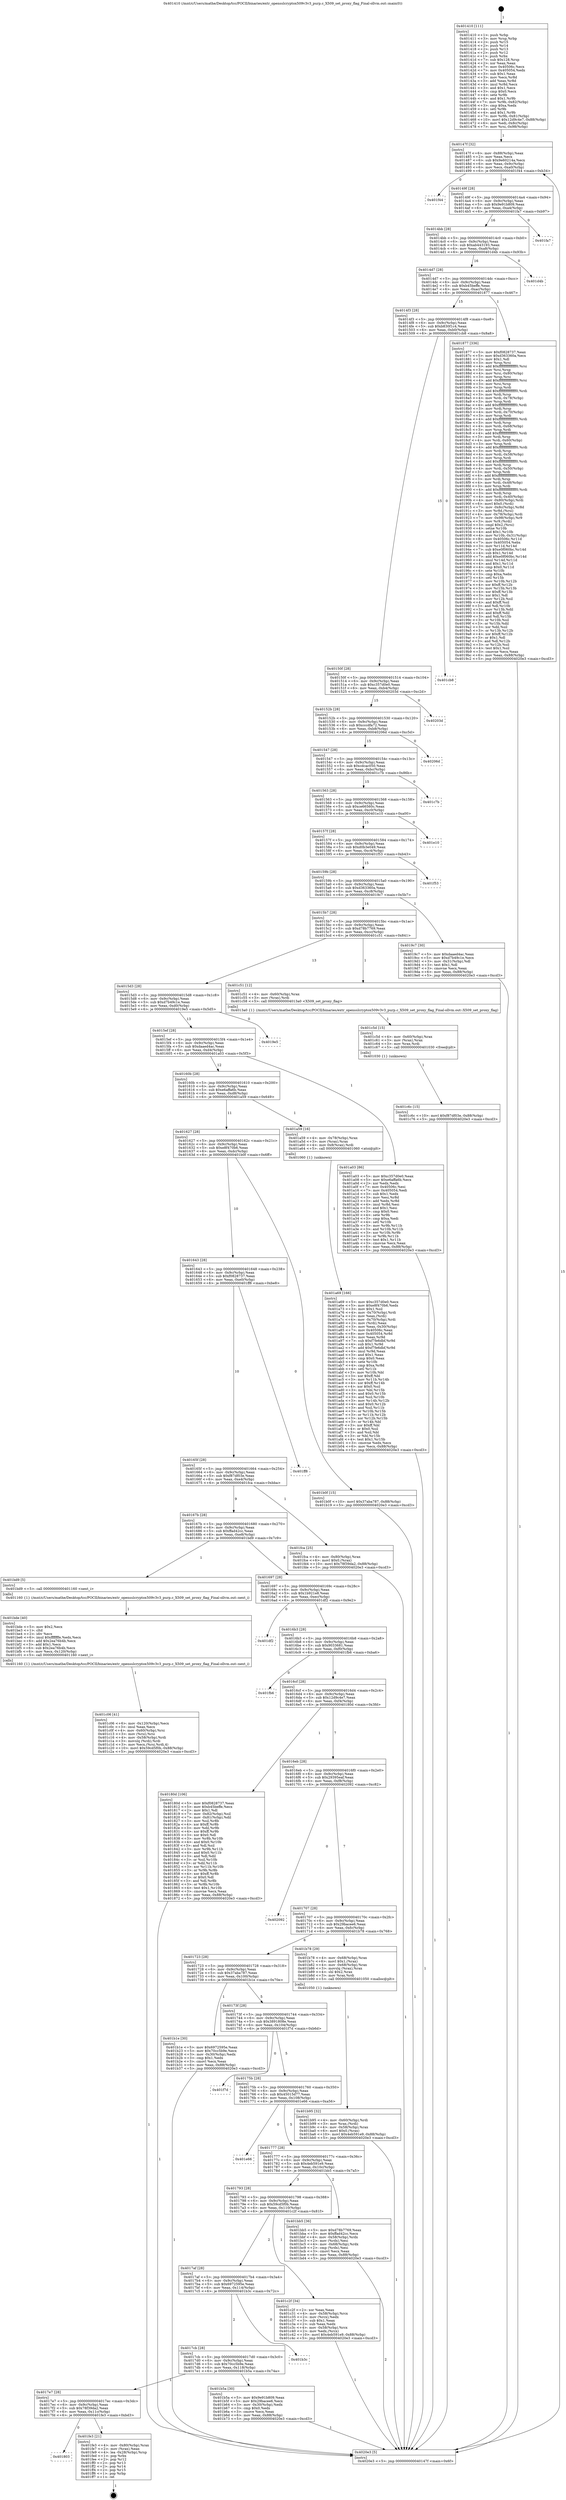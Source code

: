 digraph "0x401410" {
  label = "0x401410 (/mnt/c/Users/mathe/Desktop/tcc/POCII/binaries/extr_opensslcryptox509v3v3_purp.c_X509_set_proxy_flag_Final-ollvm.out::main(0))"
  labelloc = "t"
  node[shape=record]

  Entry [label="",width=0.3,height=0.3,shape=circle,fillcolor=black,style=filled]
  "0x40147f" [label="{
     0x40147f [32]\l
     | [instrs]\l
     &nbsp;&nbsp;0x40147f \<+6\>: mov -0x88(%rbp),%eax\l
     &nbsp;&nbsp;0x401485 \<+2\>: mov %eax,%ecx\l
     &nbsp;&nbsp;0x401487 \<+6\>: sub $0x9e60214a,%ecx\l
     &nbsp;&nbsp;0x40148d \<+6\>: mov %eax,-0x9c(%rbp)\l
     &nbsp;&nbsp;0x401493 \<+6\>: mov %ecx,-0xa0(%rbp)\l
     &nbsp;&nbsp;0x401499 \<+6\>: je 0000000000401f44 \<main+0xb34\>\l
  }"]
  "0x401f44" [label="{
     0x401f44\l
  }", style=dashed]
  "0x40149f" [label="{
     0x40149f [28]\l
     | [instrs]\l
     &nbsp;&nbsp;0x40149f \<+5\>: jmp 00000000004014a4 \<main+0x94\>\l
     &nbsp;&nbsp;0x4014a4 \<+6\>: mov -0x9c(%rbp),%eax\l
     &nbsp;&nbsp;0x4014aa \<+5\>: sub $0x9e91b809,%eax\l
     &nbsp;&nbsp;0x4014af \<+6\>: mov %eax,-0xa4(%rbp)\l
     &nbsp;&nbsp;0x4014b5 \<+6\>: je 0000000000401fa7 \<main+0xb97\>\l
  }"]
  Exit [label="",width=0.3,height=0.3,shape=circle,fillcolor=black,style=filled,peripheries=2]
  "0x401fa7" [label="{
     0x401fa7\l
  }", style=dashed]
  "0x4014bb" [label="{
     0x4014bb [28]\l
     | [instrs]\l
     &nbsp;&nbsp;0x4014bb \<+5\>: jmp 00000000004014c0 \<main+0xb0\>\l
     &nbsp;&nbsp;0x4014c0 \<+6\>: mov -0x9c(%rbp),%eax\l
     &nbsp;&nbsp;0x4014c6 \<+5\>: sub $0xab443193,%eax\l
     &nbsp;&nbsp;0x4014cb \<+6\>: mov %eax,-0xa8(%rbp)\l
     &nbsp;&nbsp;0x4014d1 \<+6\>: je 0000000000401d4b \<main+0x93b\>\l
  }"]
  "0x401803" [label="{
     0x401803\l
  }", style=dashed]
  "0x401d4b" [label="{
     0x401d4b\l
  }", style=dashed]
  "0x4014d7" [label="{
     0x4014d7 [28]\l
     | [instrs]\l
     &nbsp;&nbsp;0x4014d7 \<+5\>: jmp 00000000004014dc \<main+0xcc\>\l
     &nbsp;&nbsp;0x4014dc \<+6\>: mov -0x9c(%rbp),%eax\l
     &nbsp;&nbsp;0x4014e2 \<+5\>: sub $0xb45beffe,%eax\l
     &nbsp;&nbsp;0x4014e7 \<+6\>: mov %eax,-0xac(%rbp)\l
     &nbsp;&nbsp;0x4014ed \<+6\>: je 0000000000401877 \<main+0x467\>\l
  }"]
  "0x401fe3" [label="{
     0x401fe3 [21]\l
     | [instrs]\l
     &nbsp;&nbsp;0x401fe3 \<+4\>: mov -0x80(%rbp),%rax\l
     &nbsp;&nbsp;0x401fe7 \<+2\>: mov (%rax),%eax\l
     &nbsp;&nbsp;0x401fe9 \<+4\>: lea -0x28(%rbp),%rsp\l
     &nbsp;&nbsp;0x401fed \<+1\>: pop %rbx\l
     &nbsp;&nbsp;0x401fee \<+2\>: pop %r12\l
     &nbsp;&nbsp;0x401ff0 \<+2\>: pop %r13\l
     &nbsp;&nbsp;0x401ff2 \<+2\>: pop %r14\l
     &nbsp;&nbsp;0x401ff4 \<+2\>: pop %r15\l
     &nbsp;&nbsp;0x401ff6 \<+1\>: pop %rbp\l
     &nbsp;&nbsp;0x401ff7 \<+1\>: ret\l
  }"]
  "0x401877" [label="{
     0x401877 [336]\l
     | [instrs]\l
     &nbsp;&nbsp;0x401877 \<+5\>: mov $0xf0828737,%eax\l
     &nbsp;&nbsp;0x40187c \<+5\>: mov $0xd363360a,%ecx\l
     &nbsp;&nbsp;0x401881 \<+2\>: mov $0x1,%dl\l
     &nbsp;&nbsp;0x401883 \<+3\>: mov %rsp,%rsi\l
     &nbsp;&nbsp;0x401886 \<+4\>: add $0xfffffffffffffff0,%rsi\l
     &nbsp;&nbsp;0x40188a \<+3\>: mov %rsi,%rsp\l
     &nbsp;&nbsp;0x40188d \<+4\>: mov %rsi,-0x80(%rbp)\l
     &nbsp;&nbsp;0x401891 \<+3\>: mov %rsp,%rsi\l
     &nbsp;&nbsp;0x401894 \<+4\>: add $0xfffffffffffffff0,%rsi\l
     &nbsp;&nbsp;0x401898 \<+3\>: mov %rsi,%rsp\l
     &nbsp;&nbsp;0x40189b \<+3\>: mov %rsp,%rdi\l
     &nbsp;&nbsp;0x40189e \<+4\>: add $0xfffffffffffffff0,%rdi\l
     &nbsp;&nbsp;0x4018a2 \<+3\>: mov %rdi,%rsp\l
     &nbsp;&nbsp;0x4018a5 \<+4\>: mov %rdi,-0x78(%rbp)\l
     &nbsp;&nbsp;0x4018a9 \<+3\>: mov %rsp,%rdi\l
     &nbsp;&nbsp;0x4018ac \<+4\>: add $0xfffffffffffffff0,%rdi\l
     &nbsp;&nbsp;0x4018b0 \<+3\>: mov %rdi,%rsp\l
     &nbsp;&nbsp;0x4018b3 \<+4\>: mov %rdi,-0x70(%rbp)\l
     &nbsp;&nbsp;0x4018b7 \<+3\>: mov %rsp,%rdi\l
     &nbsp;&nbsp;0x4018ba \<+4\>: add $0xfffffffffffffff0,%rdi\l
     &nbsp;&nbsp;0x4018be \<+3\>: mov %rdi,%rsp\l
     &nbsp;&nbsp;0x4018c1 \<+4\>: mov %rdi,-0x68(%rbp)\l
     &nbsp;&nbsp;0x4018c5 \<+3\>: mov %rsp,%rdi\l
     &nbsp;&nbsp;0x4018c8 \<+4\>: add $0xfffffffffffffff0,%rdi\l
     &nbsp;&nbsp;0x4018cc \<+3\>: mov %rdi,%rsp\l
     &nbsp;&nbsp;0x4018cf \<+4\>: mov %rdi,-0x60(%rbp)\l
     &nbsp;&nbsp;0x4018d3 \<+3\>: mov %rsp,%rdi\l
     &nbsp;&nbsp;0x4018d6 \<+4\>: add $0xfffffffffffffff0,%rdi\l
     &nbsp;&nbsp;0x4018da \<+3\>: mov %rdi,%rsp\l
     &nbsp;&nbsp;0x4018dd \<+4\>: mov %rdi,-0x58(%rbp)\l
     &nbsp;&nbsp;0x4018e1 \<+3\>: mov %rsp,%rdi\l
     &nbsp;&nbsp;0x4018e4 \<+4\>: add $0xfffffffffffffff0,%rdi\l
     &nbsp;&nbsp;0x4018e8 \<+3\>: mov %rdi,%rsp\l
     &nbsp;&nbsp;0x4018eb \<+4\>: mov %rdi,-0x50(%rbp)\l
     &nbsp;&nbsp;0x4018ef \<+3\>: mov %rsp,%rdi\l
     &nbsp;&nbsp;0x4018f2 \<+4\>: add $0xfffffffffffffff0,%rdi\l
     &nbsp;&nbsp;0x4018f6 \<+3\>: mov %rdi,%rsp\l
     &nbsp;&nbsp;0x4018f9 \<+4\>: mov %rdi,-0x48(%rbp)\l
     &nbsp;&nbsp;0x4018fd \<+3\>: mov %rsp,%rdi\l
     &nbsp;&nbsp;0x401900 \<+4\>: add $0xfffffffffffffff0,%rdi\l
     &nbsp;&nbsp;0x401904 \<+3\>: mov %rdi,%rsp\l
     &nbsp;&nbsp;0x401907 \<+4\>: mov %rdi,-0x40(%rbp)\l
     &nbsp;&nbsp;0x40190b \<+4\>: mov -0x80(%rbp),%rdi\l
     &nbsp;&nbsp;0x40190f \<+6\>: movl $0x0,(%rdi)\l
     &nbsp;&nbsp;0x401915 \<+7\>: mov -0x8c(%rbp),%r8d\l
     &nbsp;&nbsp;0x40191c \<+3\>: mov %r8d,(%rsi)\l
     &nbsp;&nbsp;0x40191f \<+4\>: mov -0x78(%rbp),%rdi\l
     &nbsp;&nbsp;0x401923 \<+7\>: mov -0x98(%rbp),%r9\l
     &nbsp;&nbsp;0x40192a \<+3\>: mov %r9,(%rdi)\l
     &nbsp;&nbsp;0x40192d \<+3\>: cmpl $0x2,(%rsi)\l
     &nbsp;&nbsp;0x401930 \<+4\>: setne %r10b\l
     &nbsp;&nbsp;0x401934 \<+4\>: and $0x1,%r10b\l
     &nbsp;&nbsp;0x401938 \<+4\>: mov %r10b,-0x31(%rbp)\l
     &nbsp;&nbsp;0x40193c \<+8\>: mov 0x40506c,%r11d\l
     &nbsp;&nbsp;0x401944 \<+7\>: mov 0x405054,%ebx\l
     &nbsp;&nbsp;0x40194b \<+3\>: mov %r11d,%r14d\l
     &nbsp;&nbsp;0x40194e \<+7\>: sub $0xe0f060bc,%r14d\l
     &nbsp;&nbsp;0x401955 \<+4\>: sub $0x1,%r14d\l
     &nbsp;&nbsp;0x401959 \<+7\>: add $0xe0f060bc,%r14d\l
     &nbsp;&nbsp;0x401960 \<+4\>: imul %r14d,%r11d\l
     &nbsp;&nbsp;0x401964 \<+4\>: and $0x1,%r11d\l
     &nbsp;&nbsp;0x401968 \<+4\>: cmp $0x0,%r11d\l
     &nbsp;&nbsp;0x40196c \<+4\>: sete %r10b\l
     &nbsp;&nbsp;0x401970 \<+3\>: cmp $0xa,%ebx\l
     &nbsp;&nbsp;0x401973 \<+4\>: setl %r15b\l
     &nbsp;&nbsp;0x401977 \<+3\>: mov %r10b,%r12b\l
     &nbsp;&nbsp;0x40197a \<+4\>: xor $0xff,%r12b\l
     &nbsp;&nbsp;0x40197e \<+3\>: mov %r15b,%r13b\l
     &nbsp;&nbsp;0x401981 \<+4\>: xor $0xff,%r13b\l
     &nbsp;&nbsp;0x401985 \<+3\>: xor $0x1,%dl\l
     &nbsp;&nbsp;0x401988 \<+3\>: mov %r12b,%sil\l
     &nbsp;&nbsp;0x40198b \<+4\>: and $0xff,%sil\l
     &nbsp;&nbsp;0x40198f \<+3\>: and %dl,%r10b\l
     &nbsp;&nbsp;0x401992 \<+3\>: mov %r13b,%dil\l
     &nbsp;&nbsp;0x401995 \<+4\>: and $0xff,%dil\l
     &nbsp;&nbsp;0x401999 \<+3\>: and %dl,%r15b\l
     &nbsp;&nbsp;0x40199c \<+3\>: or %r10b,%sil\l
     &nbsp;&nbsp;0x40199f \<+3\>: or %r15b,%dil\l
     &nbsp;&nbsp;0x4019a2 \<+3\>: xor %dil,%sil\l
     &nbsp;&nbsp;0x4019a5 \<+3\>: or %r13b,%r12b\l
     &nbsp;&nbsp;0x4019a8 \<+4\>: xor $0xff,%r12b\l
     &nbsp;&nbsp;0x4019ac \<+3\>: or $0x1,%dl\l
     &nbsp;&nbsp;0x4019af \<+3\>: and %dl,%r12b\l
     &nbsp;&nbsp;0x4019b2 \<+3\>: or %r12b,%sil\l
     &nbsp;&nbsp;0x4019b5 \<+4\>: test $0x1,%sil\l
     &nbsp;&nbsp;0x4019b9 \<+3\>: cmovne %ecx,%eax\l
     &nbsp;&nbsp;0x4019bc \<+6\>: mov %eax,-0x88(%rbp)\l
     &nbsp;&nbsp;0x4019c2 \<+5\>: jmp 00000000004020e3 \<main+0xcd3\>\l
  }"]
  "0x4014f3" [label="{
     0x4014f3 [28]\l
     | [instrs]\l
     &nbsp;&nbsp;0x4014f3 \<+5\>: jmp 00000000004014f8 \<main+0xe8\>\l
     &nbsp;&nbsp;0x4014f8 \<+6\>: mov -0x9c(%rbp),%eax\l
     &nbsp;&nbsp;0x4014fe \<+5\>: sub $0xb830f1c4,%eax\l
     &nbsp;&nbsp;0x401503 \<+6\>: mov %eax,-0xb0(%rbp)\l
     &nbsp;&nbsp;0x401509 \<+6\>: je 0000000000401cb8 \<main+0x8a8\>\l
  }"]
  "0x401c6c" [label="{
     0x401c6c [15]\l
     | [instrs]\l
     &nbsp;&nbsp;0x401c6c \<+10\>: movl $0xf87df03e,-0x88(%rbp)\l
     &nbsp;&nbsp;0x401c76 \<+5\>: jmp 00000000004020e3 \<main+0xcd3\>\l
  }"]
  "0x401cb8" [label="{
     0x401cb8\l
  }", style=dashed]
  "0x40150f" [label="{
     0x40150f [28]\l
     | [instrs]\l
     &nbsp;&nbsp;0x40150f \<+5\>: jmp 0000000000401514 \<main+0x104\>\l
     &nbsp;&nbsp;0x401514 \<+6\>: mov -0x9c(%rbp),%eax\l
     &nbsp;&nbsp;0x40151a \<+5\>: sub $0xc357d0e0,%eax\l
     &nbsp;&nbsp;0x40151f \<+6\>: mov %eax,-0xb4(%rbp)\l
     &nbsp;&nbsp;0x401525 \<+6\>: je 000000000040203d \<main+0xc2d\>\l
  }"]
  "0x401c5d" [label="{
     0x401c5d [15]\l
     | [instrs]\l
     &nbsp;&nbsp;0x401c5d \<+4\>: mov -0x60(%rbp),%rax\l
     &nbsp;&nbsp;0x401c61 \<+3\>: mov (%rax),%rax\l
     &nbsp;&nbsp;0x401c64 \<+3\>: mov %rax,%rdi\l
     &nbsp;&nbsp;0x401c67 \<+5\>: call 0000000000401030 \<free@plt\>\l
     | [calls]\l
     &nbsp;&nbsp;0x401030 \{1\} (unknown)\l
  }"]
  "0x40203d" [label="{
     0x40203d\l
  }", style=dashed]
  "0x40152b" [label="{
     0x40152b [28]\l
     | [instrs]\l
     &nbsp;&nbsp;0x40152b \<+5\>: jmp 0000000000401530 \<main+0x120\>\l
     &nbsp;&nbsp;0x401530 \<+6\>: mov -0x9c(%rbp),%eax\l
     &nbsp;&nbsp;0x401536 \<+5\>: sub $0xcccdfa72,%eax\l
     &nbsp;&nbsp;0x40153b \<+6\>: mov %eax,-0xb8(%rbp)\l
     &nbsp;&nbsp;0x401541 \<+6\>: je 000000000040206d \<main+0xc5d\>\l
  }"]
  "0x401c06" [label="{
     0x401c06 [41]\l
     | [instrs]\l
     &nbsp;&nbsp;0x401c06 \<+6\>: mov -0x120(%rbp),%ecx\l
     &nbsp;&nbsp;0x401c0c \<+3\>: imul %eax,%ecx\l
     &nbsp;&nbsp;0x401c0f \<+4\>: mov -0x60(%rbp),%rsi\l
     &nbsp;&nbsp;0x401c13 \<+3\>: mov (%rsi),%rsi\l
     &nbsp;&nbsp;0x401c16 \<+4\>: mov -0x58(%rbp),%rdi\l
     &nbsp;&nbsp;0x401c1a \<+3\>: movslq (%rdi),%rdi\l
     &nbsp;&nbsp;0x401c1d \<+3\>: mov %ecx,(%rsi,%rdi,4)\l
     &nbsp;&nbsp;0x401c20 \<+10\>: movl $0x59cd5f0b,-0x88(%rbp)\l
     &nbsp;&nbsp;0x401c2a \<+5\>: jmp 00000000004020e3 \<main+0xcd3\>\l
  }"]
  "0x40206d" [label="{
     0x40206d\l
  }", style=dashed]
  "0x401547" [label="{
     0x401547 [28]\l
     | [instrs]\l
     &nbsp;&nbsp;0x401547 \<+5\>: jmp 000000000040154c \<main+0x13c\>\l
     &nbsp;&nbsp;0x40154c \<+6\>: mov -0x9c(%rbp),%eax\l
     &nbsp;&nbsp;0x401552 \<+5\>: sub $0xcdcac050,%eax\l
     &nbsp;&nbsp;0x401557 \<+6\>: mov %eax,-0xbc(%rbp)\l
     &nbsp;&nbsp;0x40155d \<+6\>: je 0000000000401c7b \<main+0x86b\>\l
  }"]
  "0x401bde" [label="{
     0x401bde [40]\l
     | [instrs]\l
     &nbsp;&nbsp;0x401bde \<+5\>: mov $0x2,%ecx\l
     &nbsp;&nbsp;0x401be3 \<+1\>: cltd\l
     &nbsp;&nbsp;0x401be4 \<+2\>: idiv %ecx\l
     &nbsp;&nbsp;0x401be6 \<+6\>: imul $0xfffffffe,%edx,%ecx\l
     &nbsp;&nbsp;0x401bec \<+6\>: add $0x2ea76b4b,%ecx\l
     &nbsp;&nbsp;0x401bf2 \<+3\>: add $0x1,%ecx\l
     &nbsp;&nbsp;0x401bf5 \<+6\>: sub $0x2ea76b4b,%ecx\l
     &nbsp;&nbsp;0x401bfb \<+6\>: mov %ecx,-0x120(%rbp)\l
     &nbsp;&nbsp;0x401c01 \<+5\>: call 0000000000401160 \<next_i\>\l
     | [calls]\l
     &nbsp;&nbsp;0x401160 \{1\} (/mnt/c/Users/mathe/Desktop/tcc/POCII/binaries/extr_opensslcryptox509v3v3_purp.c_X509_set_proxy_flag_Final-ollvm.out::next_i)\l
  }"]
  "0x401c7b" [label="{
     0x401c7b\l
  }", style=dashed]
  "0x401563" [label="{
     0x401563 [28]\l
     | [instrs]\l
     &nbsp;&nbsp;0x401563 \<+5\>: jmp 0000000000401568 \<main+0x158\>\l
     &nbsp;&nbsp;0x401568 \<+6\>: mov -0x9c(%rbp),%eax\l
     &nbsp;&nbsp;0x40156e \<+5\>: sub $0xce66560c,%eax\l
     &nbsp;&nbsp;0x401573 \<+6\>: mov %eax,-0xc0(%rbp)\l
     &nbsp;&nbsp;0x401579 \<+6\>: je 0000000000401e10 \<main+0xa00\>\l
  }"]
  "0x401b95" [label="{
     0x401b95 [32]\l
     | [instrs]\l
     &nbsp;&nbsp;0x401b95 \<+4\>: mov -0x60(%rbp),%rdi\l
     &nbsp;&nbsp;0x401b99 \<+3\>: mov %rax,(%rdi)\l
     &nbsp;&nbsp;0x401b9c \<+4\>: mov -0x58(%rbp),%rax\l
     &nbsp;&nbsp;0x401ba0 \<+6\>: movl $0x0,(%rax)\l
     &nbsp;&nbsp;0x401ba6 \<+10\>: movl $0x4eb591e9,-0x88(%rbp)\l
     &nbsp;&nbsp;0x401bb0 \<+5\>: jmp 00000000004020e3 \<main+0xcd3\>\l
  }"]
  "0x401e10" [label="{
     0x401e10\l
  }", style=dashed]
  "0x40157f" [label="{
     0x40157f [28]\l
     | [instrs]\l
     &nbsp;&nbsp;0x40157f \<+5\>: jmp 0000000000401584 \<main+0x174\>\l
     &nbsp;&nbsp;0x401584 \<+6\>: mov -0x9c(%rbp),%eax\l
     &nbsp;&nbsp;0x40158a \<+5\>: sub $0xd0b3e049,%eax\l
     &nbsp;&nbsp;0x40158f \<+6\>: mov %eax,-0xc4(%rbp)\l
     &nbsp;&nbsp;0x401595 \<+6\>: je 0000000000401f53 \<main+0xb43\>\l
  }"]
  "0x4017e7" [label="{
     0x4017e7 [28]\l
     | [instrs]\l
     &nbsp;&nbsp;0x4017e7 \<+5\>: jmp 00000000004017ec \<main+0x3dc\>\l
     &nbsp;&nbsp;0x4017ec \<+6\>: mov -0x9c(%rbp),%eax\l
     &nbsp;&nbsp;0x4017f2 \<+5\>: sub $0x78f39da2,%eax\l
     &nbsp;&nbsp;0x4017f7 \<+6\>: mov %eax,-0x11c(%rbp)\l
     &nbsp;&nbsp;0x4017fd \<+6\>: je 0000000000401fe3 \<main+0xbd3\>\l
  }"]
  "0x401f53" [label="{
     0x401f53\l
  }", style=dashed]
  "0x40159b" [label="{
     0x40159b [28]\l
     | [instrs]\l
     &nbsp;&nbsp;0x40159b \<+5\>: jmp 00000000004015a0 \<main+0x190\>\l
     &nbsp;&nbsp;0x4015a0 \<+6\>: mov -0x9c(%rbp),%eax\l
     &nbsp;&nbsp;0x4015a6 \<+5\>: sub $0xd363360a,%eax\l
     &nbsp;&nbsp;0x4015ab \<+6\>: mov %eax,-0xc8(%rbp)\l
     &nbsp;&nbsp;0x4015b1 \<+6\>: je 00000000004019c7 \<main+0x5b7\>\l
  }"]
  "0x401b5a" [label="{
     0x401b5a [30]\l
     | [instrs]\l
     &nbsp;&nbsp;0x401b5a \<+5\>: mov $0x9e91b809,%eax\l
     &nbsp;&nbsp;0x401b5f \<+5\>: mov $0x29bacee6,%ecx\l
     &nbsp;&nbsp;0x401b64 \<+3\>: mov -0x30(%rbp),%edx\l
     &nbsp;&nbsp;0x401b67 \<+3\>: cmp $0x0,%edx\l
     &nbsp;&nbsp;0x401b6a \<+3\>: cmove %ecx,%eax\l
     &nbsp;&nbsp;0x401b6d \<+6\>: mov %eax,-0x88(%rbp)\l
     &nbsp;&nbsp;0x401b73 \<+5\>: jmp 00000000004020e3 \<main+0xcd3\>\l
  }"]
  "0x4019c7" [label="{
     0x4019c7 [30]\l
     | [instrs]\l
     &nbsp;&nbsp;0x4019c7 \<+5\>: mov $0xdaaed4ac,%eax\l
     &nbsp;&nbsp;0x4019cc \<+5\>: mov $0xd7b49c1e,%ecx\l
     &nbsp;&nbsp;0x4019d1 \<+3\>: mov -0x31(%rbp),%dl\l
     &nbsp;&nbsp;0x4019d4 \<+3\>: test $0x1,%dl\l
     &nbsp;&nbsp;0x4019d7 \<+3\>: cmovne %ecx,%eax\l
     &nbsp;&nbsp;0x4019da \<+6\>: mov %eax,-0x88(%rbp)\l
     &nbsp;&nbsp;0x4019e0 \<+5\>: jmp 00000000004020e3 \<main+0xcd3\>\l
  }"]
  "0x4015b7" [label="{
     0x4015b7 [28]\l
     | [instrs]\l
     &nbsp;&nbsp;0x4015b7 \<+5\>: jmp 00000000004015bc \<main+0x1ac\>\l
     &nbsp;&nbsp;0x4015bc \<+6\>: mov -0x9c(%rbp),%eax\l
     &nbsp;&nbsp;0x4015c2 \<+5\>: sub $0xd78b7769,%eax\l
     &nbsp;&nbsp;0x4015c7 \<+6\>: mov %eax,-0xcc(%rbp)\l
     &nbsp;&nbsp;0x4015cd \<+6\>: je 0000000000401c51 \<main+0x841\>\l
  }"]
  "0x4017cb" [label="{
     0x4017cb [28]\l
     | [instrs]\l
     &nbsp;&nbsp;0x4017cb \<+5\>: jmp 00000000004017d0 \<main+0x3c0\>\l
     &nbsp;&nbsp;0x4017d0 \<+6\>: mov -0x9c(%rbp),%eax\l
     &nbsp;&nbsp;0x4017d6 \<+5\>: sub $0x70cc5b9e,%eax\l
     &nbsp;&nbsp;0x4017db \<+6\>: mov %eax,-0x118(%rbp)\l
     &nbsp;&nbsp;0x4017e1 \<+6\>: je 0000000000401b5a \<main+0x74a\>\l
  }"]
  "0x401c51" [label="{
     0x401c51 [12]\l
     | [instrs]\l
     &nbsp;&nbsp;0x401c51 \<+4\>: mov -0x60(%rbp),%rax\l
     &nbsp;&nbsp;0x401c55 \<+3\>: mov (%rax),%rdi\l
     &nbsp;&nbsp;0x401c58 \<+5\>: call 00000000004013a0 \<X509_set_proxy_flag\>\l
     | [calls]\l
     &nbsp;&nbsp;0x4013a0 \{1\} (/mnt/c/Users/mathe/Desktop/tcc/POCII/binaries/extr_opensslcryptox509v3v3_purp.c_X509_set_proxy_flag_Final-ollvm.out::X509_set_proxy_flag)\l
  }"]
  "0x4015d3" [label="{
     0x4015d3 [28]\l
     | [instrs]\l
     &nbsp;&nbsp;0x4015d3 \<+5\>: jmp 00000000004015d8 \<main+0x1c8\>\l
     &nbsp;&nbsp;0x4015d8 \<+6\>: mov -0x9c(%rbp),%eax\l
     &nbsp;&nbsp;0x4015de \<+5\>: sub $0xd7b49c1e,%eax\l
     &nbsp;&nbsp;0x4015e3 \<+6\>: mov %eax,-0xd0(%rbp)\l
     &nbsp;&nbsp;0x4015e9 \<+6\>: je 00000000004019e5 \<main+0x5d5\>\l
  }"]
  "0x401b3c" [label="{
     0x401b3c\l
  }", style=dashed]
  "0x4019e5" [label="{
     0x4019e5\l
  }", style=dashed]
  "0x4015ef" [label="{
     0x4015ef [28]\l
     | [instrs]\l
     &nbsp;&nbsp;0x4015ef \<+5\>: jmp 00000000004015f4 \<main+0x1e4\>\l
     &nbsp;&nbsp;0x4015f4 \<+6\>: mov -0x9c(%rbp),%eax\l
     &nbsp;&nbsp;0x4015fa \<+5\>: sub $0xdaaed4ac,%eax\l
     &nbsp;&nbsp;0x4015ff \<+6\>: mov %eax,-0xd4(%rbp)\l
     &nbsp;&nbsp;0x401605 \<+6\>: je 0000000000401a03 \<main+0x5f3\>\l
  }"]
  "0x4017af" [label="{
     0x4017af [28]\l
     | [instrs]\l
     &nbsp;&nbsp;0x4017af \<+5\>: jmp 00000000004017b4 \<main+0x3a4\>\l
     &nbsp;&nbsp;0x4017b4 \<+6\>: mov -0x9c(%rbp),%eax\l
     &nbsp;&nbsp;0x4017ba \<+5\>: sub $0x6972595e,%eax\l
     &nbsp;&nbsp;0x4017bf \<+6\>: mov %eax,-0x114(%rbp)\l
     &nbsp;&nbsp;0x4017c5 \<+6\>: je 0000000000401b3c \<main+0x72c\>\l
  }"]
  "0x401a03" [label="{
     0x401a03 [86]\l
     | [instrs]\l
     &nbsp;&nbsp;0x401a03 \<+5\>: mov $0xc357d0e0,%eax\l
     &nbsp;&nbsp;0x401a08 \<+5\>: mov $0xe6affa6b,%ecx\l
     &nbsp;&nbsp;0x401a0d \<+2\>: xor %edx,%edx\l
     &nbsp;&nbsp;0x401a0f \<+7\>: mov 0x40506c,%esi\l
     &nbsp;&nbsp;0x401a16 \<+7\>: mov 0x405054,%edi\l
     &nbsp;&nbsp;0x401a1d \<+3\>: sub $0x1,%edx\l
     &nbsp;&nbsp;0x401a20 \<+3\>: mov %esi,%r8d\l
     &nbsp;&nbsp;0x401a23 \<+3\>: add %edx,%r8d\l
     &nbsp;&nbsp;0x401a26 \<+4\>: imul %r8d,%esi\l
     &nbsp;&nbsp;0x401a2a \<+3\>: and $0x1,%esi\l
     &nbsp;&nbsp;0x401a2d \<+3\>: cmp $0x0,%esi\l
     &nbsp;&nbsp;0x401a30 \<+4\>: sete %r9b\l
     &nbsp;&nbsp;0x401a34 \<+3\>: cmp $0xa,%edi\l
     &nbsp;&nbsp;0x401a37 \<+4\>: setl %r10b\l
     &nbsp;&nbsp;0x401a3b \<+3\>: mov %r9b,%r11b\l
     &nbsp;&nbsp;0x401a3e \<+3\>: and %r10b,%r11b\l
     &nbsp;&nbsp;0x401a41 \<+3\>: xor %r10b,%r9b\l
     &nbsp;&nbsp;0x401a44 \<+3\>: or %r9b,%r11b\l
     &nbsp;&nbsp;0x401a47 \<+4\>: test $0x1,%r11b\l
     &nbsp;&nbsp;0x401a4b \<+3\>: cmovne %ecx,%eax\l
     &nbsp;&nbsp;0x401a4e \<+6\>: mov %eax,-0x88(%rbp)\l
     &nbsp;&nbsp;0x401a54 \<+5\>: jmp 00000000004020e3 \<main+0xcd3\>\l
  }"]
  "0x40160b" [label="{
     0x40160b [28]\l
     | [instrs]\l
     &nbsp;&nbsp;0x40160b \<+5\>: jmp 0000000000401610 \<main+0x200\>\l
     &nbsp;&nbsp;0x401610 \<+6\>: mov -0x9c(%rbp),%eax\l
     &nbsp;&nbsp;0x401616 \<+5\>: sub $0xe6affa6b,%eax\l
     &nbsp;&nbsp;0x40161b \<+6\>: mov %eax,-0xd8(%rbp)\l
     &nbsp;&nbsp;0x401621 \<+6\>: je 0000000000401a59 \<main+0x649\>\l
  }"]
  "0x401c2f" [label="{
     0x401c2f [34]\l
     | [instrs]\l
     &nbsp;&nbsp;0x401c2f \<+2\>: xor %eax,%eax\l
     &nbsp;&nbsp;0x401c31 \<+4\>: mov -0x58(%rbp),%rcx\l
     &nbsp;&nbsp;0x401c35 \<+2\>: mov (%rcx),%edx\l
     &nbsp;&nbsp;0x401c37 \<+3\>: sub $0x1,%eax\l
     &nbsp;&nbsp;0x401c3a \<+2\>: sub %eax,%edx\l
     &nbsp;&nbsp;0x401c3c \<+4\>: mov -0x58(%rbp),%rcx\l
     &nbsp;&nbsp;0x401c40 \<+2\>: mov %edx,(%rcx)\l
     &nbsp;&nbsp;0x401c42 \<+10\>: movl $0x4eb591e9,-0x88(%rbp)\l
     &nbsp;&nbsp;0x401c4c \<+5\>: jmp 00000000004020e3 \<main+0xcd3\>\l
  }"]
  "0x401a59" [label="{
     0x401a59 [16]\l
     | [instrs]\l
     &nbsp;&nbsp;0x401a59 \<+4\>: mov -0x78(%rbp),%rax\l
     &nbsp;&nbsp;0x401a5d \<+3\>: mov (%rax),%rax\l
     &nbsp;&nbsp;0x401a60 \<+4\>: mov 0x8(%rax),%rdi\l
     &nbsp;&nbsp;0x401a64 \<+5\>: call 0000000000401060 \<atoi@plt\>\l
     | [calls]\l
     &nbsp;&nbsp;0x401060 \{1\} (unknown)\l
  }"]
  "0x401627" [label="{
     0x401627 [28]\l
     | [instrs]\l
     &nbsp;&nbsp;0x401627 \<+5\>: jmp 000000000040162c \<main+0x21c\>\l
     &nbsp;&nbsp;0x40162c \<+6\>: mov -0x9c(%rbp),%eax\l
     &nbsp;&nbsp;0x401632 \<+5\>: sub $0xe8f470b6,%eax\l
     &nbsp;&nbsp;0x401637 \<+6\>: mov %eax,-0xdc(%rbp)\l
     &nbsp;&nbsp;0x40163d \<+6\>: je 0000000000401b0f \<main+0x6ff\>\l
  }"]
  "0x401793" [label="{
     0x401793 [28]\l
     | [instrs]\l
     &nbsp;&nbsp;0x401793 \<+5\>: jmp 0000000000401798 \<main+0x388\>\l
     &nbsp;&nbsp;0x401798 \<+6\>: mov -0x9c(%rbp),%eax\l
     &nbsp;&nbsp;0x40179e \<+5\>: sub $0x59cd5f0b,%eax\l
     &nbsp;&nbsp;0x4017a3 \<+6\>: mov %eax,-0x110(%rbp)\l
     &nbsp;&nbsp;0x4017a9 \<+6\>: je 0000000000401c2f \<main+0x81f\>\l
  }"]
  "0x401b0f" [label="{
     0x401b0f [15]\l
     | [instrs]\l
     &nbsp;&nbsp;0x401b0f \<+10\>: movl $0x37aba787,-0x88(%rbp)\l
     &nbsp;&nbsp;0x401b19 \<+5\>: jmp 00000000004020e3 \<main+0xcd3\>\l
  }"]
  "0x401643" [label="{
     0x401643 [28]\l
     | [instrs]\l
     &nbsp;&nbsp;0x401643 \<+5\>: jmp 0000000000401648 \<main+0x238\>\l
     &nbsp;&nbsp;0x401648 \<+6\>: mov -0x9c(%rbp),%eax\l
     &nbsp;&nbsp;0x40164e \<+5\>: sub $0xf0828737,%eax\l
     &nbsp;&nbsp;0x401653 \<+6\>: mov %eax,-0xe0(%rbp)\l
     &nbsp;&nbsp;0x401659 \<+6\>: je 0000000000401ff8 \<main+0xbe8\>\l
  }"]
  "0x401bb5" [label="{
     0x401bb5 [36]\l
     | [instrs]\l
     &nbsp;&nbsp;0x401bb5 \<+5\>: mov $0xd78b7769,%eax\l
     &nbsp;&nbsp;0x401bba \<+5\>: mov $0xffad42cc,%ecx\l
     &nbsp;&nbsp;0x401bbf \<+4\>: mov -0x58(%rbp),%rdx\l
     &nbsp;&nbsp;0x401bc3 \<+2\>: mov (%rdx),%esi\l
     &nbsp;&nbsp;0x401bc5 \<+4\>: mov -0x68(%rbp),%rdx\l
     &nbsp;&nbsp;0x401bc9 \<+2\>: cmp (%rdx),%esi\l
     &nbsp;&nbsp;0x401bcb \<+3\>: cmovl %ecx,%eax\l
     &nbsp;&nbsp;0x401bce \<+6\>: mov %eax,-0x88(%rbp)\l
     &nbsp;&nbsp;0x401bd4 \<+5\>: jmp 00000000004020e3 \<main+0xcd3\>\l
  }"]
  "0x401ff8" [label="{
     0x401ff8\l
  }", style=dashed]
  "0x40165f" [label="{
     0x40165f [28]\l
     | [instrs]\l
     &nbsp;&nbsp;0x40165f \<+5\>: jmp 0000000000401664 \<main+0x254\>\l
     &nbsp;&nbsp;0x401664 \<+6\>: mov -0x9c(%rbp),%eax\l
     &nbsp;&nbsp;0x40166a \<+5\>: sub $0xf87df03e,%eax\l
     &nbsp;&nbsp;0x40166f \<+6\>: mov %eax,-0xe4(%rbp)\l
     &nbsp;&nbsp;0x401675 \<+6\>: je 0000000000401fca \<main+0xbba\>\l
  }"]
  "0x401777" [label="{
     0x401777 [28]\l
     | [instrs]\l
     &nbsp;&nbsp;0x401777 \<+5\>: jmp 000000000040177c \<main+0x36c\>\l
     &nbsp;&nbsp;0x40177c \<+6\>: mov -0x9c(%rbp),%eax\l
     &nbsp;&nbsp;0x401782 \<+5\>: sub $0x4eb591e9,%eax\l
     &nbsp;&nbsp;0x401787 \<+6\>: mov %eax,-0x10c(%rbp)\l
     &nbsp;&nbsp;0x40178d \<+6\>: je 0000000000401bb5 \<main+0x7a5\>\l
  }"]
  "0x401fca" [label="{
     0x401fca [25]\l
     | [instrs]\l
     &nbsp;&nbsp;0x401fca \<+4\>: mov -0x80(%rbp),%rax\l
     &nbsp;&nbsp;0x401fce \<+6\>: movl $0x0,(%rax)\l
     &nbsp;&nbsp;0x401fd4 \<+10\>: movl $0x78f39da2,-0x88(%rbp)\l
     &nbsp;&nbsp;0x401fde \<+5\>: jmp 00000000004020e3 \<main+0xcd3\>\l
  }"]
  "0x40167b" [label="{
     0x40167b [28]\l
     | [instrs]\l
     &nbsp;&nbsp;0x40167b \<+5\>: jmp 0000000000401680 \<main+0x270\>\l
     &nbsp;&nbsp;0x401680 \<+6\>: mov -0x9c(%rbp),%eax\l
     &nbsp;&nbsp;0x401686 \<+5\>: sub $0xffad42cc,%eax\l
     &nbsp;&nbsp;0x40168b \<+6\>: mov %eax,-0xe8(%rbp)\l
     &nbsp;&nbsp;0x401691 \<+6\>: je 0000000000401bd9 \<main+0x7c9\>\l
  }"]
  "0x401e66" [label="{
     0x401e66\l
  }", style=dashed]
  "0x401bd9" [label="{
     0x401bd9 [5]\l
     | [instrs]\l
     &nbsp;&nbsp;0x401bd9 \<+5\>: call 0000000000401160 \<next_i\>\l
     | [calls]\l
     &nbsp;&nbsp;0x401160 \{1\} (/mnt/c/Users/mathe/Desktop/tcc/POCII/binaries/extr_opensslcryptox509v3v3_purp.c_X509_set_proxy_flag_Final-ollvm.out::next_i)\l
  }"]
  "0x401697" [label="{
     0x401697 [28]\l
     | [instrs]\l
     &nbsp;&nbsp;0x401697 \<+5\>: jmp 000000000040169c \<main+0x28c\>\l
     &nbsp;&nbsp;0x40169c \<+6\>: mov -0x9c(%rbp),%eax\l
     &nbsp;&nbsp;0x4016a2 \<+5\>: sub $0x1b921e8,%eax\l
     &nbsp;&nbsp;0x4016a7 \<+6\>: mov %eax,-0xec(%rbp)\l
     &nbsp;&nbsp;0x4016ad \<+6\>: je 0000000000401df2 \<main+0x9e2\>\l
  }"]
  "0x40175b" [label="{
     0x40175b [28]\l
     | [instrs]\l
     &nbsp;&nbsp;0x40175b \<+5\>: jmp 0000000000401760 \<main+0x350\>\l
     &nbsp;&nbsp;0x401760 \<+6\>: mov -0x9c(%rbp),%eax\l
     &nbsp;&nbsp;0x401766 \<+5\>: sub $0x45015d77,%eax\l
     &nbsp;&nbsp;0x40176b \<+6\>: mov %eax,-0x108(%rbp)\l
     &nbsp;&nbsp;0x401771 \<+6\>: je 0000000000401e66 \<main+0xa56\>\l
  }"]
  "0x401df2" [label="{
     0x401df2\l
  }", style=dashed]
  "0x4016b3" [label="{
     0x4016b3 [28]\l
     | [instrs]\l
     &nbsp;&nbsp;0x4016b3 \<+5\>: jmp 00000000004016b8 \<main+0x2a8\>\l
     &nbsp;&nbsp;0x4016b8 \<+6\>: mov -0x9c(%rbp),%eax\l
     &nbsp;&nbsp;0x4016be \<+5\>: sub $0x9033681,%eax\l
     &nbsp;&nbsp;0x4016c3 \<+6\>: mov %eax,-0xf0(%rbp)\l
     &nbsp;&nbsp;0x4016c9 \<+6\>: je 0000000000401fb6 \<main+0xba6\>\l
  }"]
  "0x401f7d" [label="{
     0x401f7d\l
  }", style=dashed]
  "0x401fb6" [label="{
     0x401fb6\l
  }", style=dashed]
  "0x4016cf" [label="{
     0x4016cf [28]\l
     | [instrs]\l
     &nbsp;&nbsp;0x4016cf \<+5\>: jmp 00000000004016d4 \<main+0x2c4\>\l
     &nbsp;&nbsp;0x4016d4 \<+6\>: mov -0x9c(%rbp),%eax\l
     &nbsp;&nbsp;0x4016da \<+5\>: sub $0x12d9c4e7,%eax\l
     &nbsp;&nbsp;0x4016df \<+6\>: mov %eax,-0xf4(%rbp)\l
     &nbsp;&nbsp;0x4016e5 \<+6\>: je 000000000040180d \<main+0x3fd\>\l
  }"]
  "0x40173f" [label="{
     0x40173f [28]\l
     | [instrs]\l
     &nbsp;&nbsp;0x40173f \<+5\>: jmp 0000000000401744 \<main+0x334\>\l
     &nbsp;&nbsp;0x401744 \<+6\>: mov -0x9c(%rbp),%eax\l
     &nbsp;&nbsp;0x40174a \<+5\>: sub $0x3891808e,%eax\l
     &nbsp;&nbsp;0x40174f \<+6\>: mov %eax,-0x104(%rbp)\l
     &nbsp;&nbsp;0x401755 \<+6\>: je 0000000000401f7d \<main+0xb6d\>\l
  }"]
  "0x40180d" [label="{
     0x40180d [106]\l
     | [instrs]\l
     &nbsp;&nbsp;0x40180d \<+5\>: mov $0xf0828737,%eax\l
     &nbsp;&nbsp;0x401812 \<+5\>: mov $0xb45beffe,%ecx\l
     &nbsp;&nbsp;0x401817 \<+2\>: mov $0x1,%dl\l
     &nbsp;&nbsp;0x401819 \<+7\>: mov -0x82(%rbp),%sil\l
     &nbsp;&nbsp;0x401820 \<+7\>: mov -0x81(%rbp),%dil\l
     &nbsp;&nbsp;0x401827 \<+3\>: mov %sil,%r8b\l
     &nbsp;&nbsp;0x40182a \<+4\>: xor $0xff,%r8b\l
     &nbsp;&nbsp;0x40182e \<+3\>: mov %dil,%r9b\l
     &nbsp;&nbsp;0x401831 \<+4\>: xor $0xff,%r9b\l
     &nbsp;&nbsp;0x401835 \<+3\>: xor $0x0,%dl\l
     &nbsp;&nbsp;0x401838 \<+3\>: mov %r8b,%r10b\l
     &nbsp;&nbsp;0x40183b \<+4\>: and $0x0,%r10b\l
     &nbsp;&nbsp;0x40183f \<+3\>: and %dl,%sil\l
     &nbsp;&nbsp;0x401842 \<+3\>: mov %r9b,%r11b\l
     &nbsp;&nbsp;0x401845 \<+4\>: and $0x0,%r11b\l
     &nbsp;&nbsp;0x401849 \<+3\>: and %dl,%dil\l
     &nbsp;&nbsp;0x40184c \<+3\>: or %sil,%r10b\l
     &nbsp;&nbsp;0x40184f \<+3\>: or %dil,%r11b\l
     &nbsp;&nbsp;0x401852 \<+3\>: xor %r11b,%r10b\l
     &nbsp;&nbsp;0x401855 \<+3\>: or %r9b,%r8b\l
     &nbsp;&nbsp;0x401858 \<+4\>: xor $0xff,%r8b\l
     &nbsp;&nbsp;0x40185c \<+3\>: or $0x0,%dl\l
     &nbsp;&nbsp;0x40185f \<+3\>: and %dl,%r8b\l
     &nbsp;&nbsp;0x401862 \<+3\>: or %r8b,%r10b\l
     &nbsp;&nbsp;0x401865 \<+4\>: test $0x1,%r10b\l
     &nbsp;&nbsp;0x401869 \<+3\>: cmovne %ecx,%eax\l
     &nbsp;&nbsp;0x40186c \<+6\>: mov %eax,-0x88(%rbp)\l
     &nbsp;&nbsp;0x401872 \<+5\>: jmp 00000000004020e3 \<main+0xcd3\>\l
  }"]
  "0x4016eb" [label="{
     0x4016eb [28]\l
     | [instrs]\l
     &nbsp;&nbsp;0x4016eb \<+5\>: jmp 00000000004016f0 \<main+0x2e0\>\l
     &nbsp;&nbsp;0x4016f0 \<+6\>: mov -0x9c(%rbp),%eax\l
     &nbsp;&nbsp;0x4016f6 \<+5\>: sub $0x29395eaf,%eax\l
     &nbsp;&nbsp;0x4016fb \<+6\>: mov %eax,-0xf8(%rbp)\l
     &nbsp;&nbsp;0x401701 \<+6\>: je 0000000000402092 \<main+0xc82\>\l
  }"]
  "0x4020e3" [label="{
     0x4020e3 [5]\l
     | [instrs]\l
     &nbsp;&nbsp;0x4020e3 \<+5\>: jmp 000000000040147f \<main+0x6f\>\l
  }"]
  "0x401410" [label="{
     0x401410 [111]\l
     | [instrs]\l
     &nbsp;&nbsp;0x401410 \<+1\>: push %rbp\l
     &nbsp;&nbsp;0x401411 \<+3\>: mov %rsp,%rbp\l
     &nbsp;&nbsp;0x401414 \<+2\>: push %r15\l
     &nbsp;&nbsp;0x401416 \<+2\>: push %r14\l
     &nbsp;&nbsp;0x401418 \<+2\>: push %r13\l
     &nbsp;&nbsp;0x40141a \<+2\>: push %r12\l
     &nbsp;&nbsp;0x40141c \<+1\>: push %rbx\l
     &nbsp;&nbsp;0x40141d \<+7\>: sub $0x128,%rsp\l
     &nbsp;&nbsp;0x401424 \<+2\>: xor %eax,%eax\l
     &nbsp;&nbsp;0x401426 \<+7\>: mov 0x40506c,%ecx\l
     &nbsp;&nbsp;0x40142d \<+7\>: mov 0x405054,%edx\l
     &nbsp;&nbsp;0x401434 \<+3\>: sub $0x1,%eax\l
     &nbsp;&nbsp;0x401437 \<+3\>: mov %ecx,%r8d\l
     &nbsp;&nbsp;0x40143a \<+3\>: add %eax,%r8d\l
     &nbsp;&nbsp;0x40143d \<+4\>: imul %r8d,%ecx\l
     &nbsp;&nbsp;0x401441 \<+3\>: and $0x1,%ecx\l
     &nbsp;&nbsp;0x401444 \<+3\>: cmp $0x0,%ecx\l
     &nbsp;&nbsp;0x401447 \<+4\>: sete %r9b\l
     &nbsp;&nbsp;0x40144b \<+4\>: and $0x1,%r9b\l
     &nbsp;&nbsp;0x40144f \<+7\>: mov %r9b,-0x82(%rbp)\l
     &nbsp;&nbsp;0x401456 \<+3\>: cmp $0xa,%edx\l
     &nbsp;&nbsp;0x401459 \<+4\>: setl %r9b\l
     &nbsp;&nbsp;0x40145d \<+4\>: and $0x1,%r9b\l
     &nbsp;&nbsp;0x401461 \<+7\>: mov %r9b,-0x81(%rbp)\l
     &nbsp;&nbsp;0x401468 \<+10\>: movl $0x12d9c4e7,-0x88(%rbp)\l
     &nbsp;&nbsp;0x401472 \<+6\>: mov %edi,-0x8c(%rbp)\l
     &nbsp;&nbsp;0x401478 \<+7\>: mov %rsi,-0x98(%rbp)\l
  }"]
  "0x401b1e" [label="{
     0x401b1e [30]\l
     | [instrs]\l
     &nbsp;&nbsp;0x401b1e \<+5\>: mov $0x6972595e,%eax\l
     &nbsp;&nbsp;0x401b23 \<+5\>: mov $0x70cc5b9e,%ecx\l
     &nbsp;&nbsp;0x401b28 \<+3\>: mov -0x30(%rbp),%edx\l
     &nbsp;&nbsp;0x401b2b \<+3\>: cmp $0x1,%edx\l
     &nbsp;&nbsp;0x401b2e \<+3\>: cmovl %ecx,%eax\l
     &nbsp;&nbsp;0x401b31 \<+6\>: mov %eax,-0x88(%rbp)\l
     &nbsp;&nbsp;0x401b37 \<+5\>: jmp 00000000004020e3 \<main+0xcd3\>\l
  }"]
  "0x401a69" [label="{
     0x401a69 [166]\l
     | [instrs]\l
     &nbsp;&nbsp;0x401a69 \<+5\>: mov $0xc357d0e0,%ecx\l
     &nbsp;&nbsp;0x401a6e \<+5\>: mov $0xe8f470b6,%edx\l
     &nbsp;&nbsp;0x401a73 \<+3\>: mov $0x1,%sil\l
     &nbsp;&nbsp;0x401a76 \<+4\>: mov -0x70(%rbp),%rdi\l
     &nbsp;&nbsp;0x401a7a \<+2\>: mov %eax,(%rdi)\l
     &nbsp;&nbsp;0x401a7c \<+4\>: mov -0x70(%rbp),%rdi\l
     &nbsp;&nbsp;0x401a80 \<+2\>: mov (%rdi),%eax\l
     &nbsp;&nbsp;0x401a82 \<+3\>: mov %eax,-0x30(%rbp)\l
     &nbsp;&nbsp;0x401a85 \<+7\>: mov 0x40506c,%eax\l
     &nbsp;&nbsp;0x401a8c \<+8\>: mov 0x405054,%r8d\l
     &nbsp;&nbsp;0x401a94 \<+3\>: mov %eax,%r9d\l
     &nbsp;&nbsp;0x401a97 \<+7\>: sub $0xf7fe6dbf,%r9d\l
     &nbsp;&nbsp;0x401a9e \<+4\>: sub $0x1,%r9d\l
     &nbsp;&nbsp;0x401aa2 \<+7\>: add $0xf7fe6dbf,%r9d\l
     &nbsp;&nbsp;0x401aa9 \<+4\>: imul %r9d,%eax\l
     &nbsp;&nbsp;0x401aad \<+3\>: and $0x1,%eax\l
     &nbsp;&nbsp;0x401ab0 \<+3\>: cmp $0x0,%eax\l
     &nbsp;&nbsp;0x401ab3 \<+4\>: sete %r10b\l
     &nbsp;&nbsp;0x401ab7 \<+4\>: cmp $0xa,%r8d\l
     &nbsp;&nbsp;0x401abb \<+4\>: setl %r11b\l
     &nbsp;&nbsp;0x401abf \<+3\>: mov %r10b,%bl\l
     &nbsp;&nbsp;0x401ac2 \<+3\>: xor $0xff,%bl\l
     &nbsp;&nbsp;0x401ac5 \<+3\>: mov %r11b,%r14b\l
     &nbsp;&nbsp;0x401ac8 \<+4\>: xor $0xff,%r14b\l
     &nbsp;&nbsp;0x401acc \<+4\>: xor $0x0,%sil\l
     &nbsp;&nbsp;0x401ad0 \<+3\>: mov %bl,%r15b\l
     &nbsp;&nbsp;0x401ad3 \<+4\>: and $0x0,%r15b\l
     &nbsp;&nbsp;0x401ad7 \<+3\>: and %sil,%r10b\l
     &nbsp;&nbsp;0x401ada \<+3\>: mov %r14b,%r12b\l
     &nbsp;&nbsp;0x401add \<+4\>: and $0x0,%r12b\l
     &nbsp;&nbsp;0x401ae1 \<+3\>: and %sil,%r11b\l
     &nbsp;&nbsp;0x401ae4 \<+3\>: or %r10b,%r15b\l
     &nbsp;&nbsp;0x401ae7 \<+3\>: or %r11b,%r12b\l
     &nbsp;&nbsp;0x401aea \<+3\>: xor %r12b,%r15b\l
     &nbsp;&nbsp;0x401aed \<+3\>: or %r14b,%bl\l
     &nbsp;&nbsp;0x401af0 \<+3\>: xor $0xff,%bl\l
     &nbsp;&nbsp;0x401af3 \<+4\>: or $0x0,%sil\l
     &nbsp;&nbsp;0x401af7 \<+3\>: and %sil,%bl\l
     &nbsp;&nbsp;0x401afa \<+3\>: or %bl,%r15b\l
     &nbsp;&nbsp;0x401afd \<+4\>: test $0x1,%r15b\l
     &nbsp;&nbsp;0x401b01 \<+3\>: cmovne %edx,%ecx\l
     &nbsp;&nbsp;0x401b04 \<+6\>: mov %ecx,-0x88(%rbp)\l
     &nbsp;&nbsp;0x401b0a \<+5\>: jmp 00000000004020e3 \<main+0xcd3\>\l
  }"]
  "0x401723" [label="{
     0x401723 [28]\l
     | [instrs]\l
     &nbsp;&nbsp;0x401723 \<+5\>: jmp 0000000000401728 \<main+0x318\>\l
     &nbsp;&nbsp;0x401728 \<+6\>: mov -0x9c(%rbp),%eax\l
     &nbsp;&nbsp;0x40172e \<+5\>: sub $0x37aba787,%eax\l
     &nbsp;&nbsp;0x401733 \<+6\>: mov %eax,-0x100(%rbp)\l
     &nbsp;&nbsp;0x401739 \<+6\>: je 0000000000401b1e \<main+0x70e\>\l
  }"]
  "0x402092" [label="{
     0x402092\l
  }", style=dashed]
  "0x401707" [label="{
     0x401707 [28]\l
     | [instrs]\l
     &nbsp;&nbsp;0x401707 \<+5\>: jmp 000000000040170c \<main+0x2fc\>\l
     &nbsp;&nbsp;0x40170c \<+6\>: mov -0x9c(%rbp),%eax\l
     &nbsp;&nbsp;0x401712 \<+5\>: sub $0x29bacee6,%eax\l
     &nbsp;&nbsp;0x401717 \<+6\>: mov %eax,-0xfc(%rbp)\l
     &nbsp;&nbsp;0x40171d \<+6\>: je 0000000000401b78 \<main+0x768\>\l
  }"]
  "0x401b78" [label="{
     0x401b78 [29]\l
     | [instrs]\l
     &nbsp;&nbsp;0x401b78 \<+4\>: mov -0x68(%rbp),%rax\l
     &nbsp;&nbsp;0x401b7c \<+6\>: movl $0x1,(%rax)\l
     &nbsp;&nbsp;0x401b82 \<+4\>: mov -0x68(%rbp),%rax\l
     &nbsp;&nbsp;0x401b86 \<+3\>: movslq (%rax),%rax\l
     &nbsp;&nbsp;0x401b89 \<+4\>: shl $0x2,%rax\l
     &nbsp;&nbsp;0x401b8d \<+3\>: mov %rax,%rdi\l
     &nbsp;&nbsp;0x401b90 \<+5\>: call 0000000000401050 \<malloc@plt\>\l
     | [calls]\l
     &nbsp;&nbsp;0x401050 \{1\} (unknown)\l
  }"]
  Entry -> "0x401410" [label=" 1"]
  "0x40147f" -> "0x401f44" [label=" 0"]
  "0x40147f" -> "0x40149f" [label=" 16"]
  "0x401fe3" -> Exit [label=" 1"]
  "0x40149f" -> "0x401fa7" [label=" 0"]
  "0x40149f" -> "0x4014bb" [label=" 16"]
  "0x4017e7" -> "0x401803" [label=" 0"]
  "0x4014bb" -> "0x401d4b" [label=" 0"]
  "0x4014bb" -> "0x4014d7" [label=" 16"]
  "0x4017e7" -> "0x401fe3" [label=" 1"]
  "0x4014d7" -> "0x401877" [label=" 1"]
  "0x4014d7" -> "0x4014f3" [label=" 15"]
  "0x401fca" -> "0x4020e3" [label=" 1"]
  "0x4014f3" -> "0x401cb8" [label=" 0"]
  "0x4014f3" -> "0x40150f" [label=" 15"]
  "0x401c6c" -> "0x4020e3" [label=" 1"]
  "0x40150f" -> "0x40203d" [label=" 0"]
  "0x40150f" -> "0x40152b" [label=" 15"]
  "0x401c5d" -> "0x401c6c" [label=" 1"]
  "0x40152b" -> "0x40206d" [label=" 0"]
  "0x40152b" -> "0x401547" [label=" 15"]
  "0x401c51" -> "0x401c5d" [label=" 1"]
  "0x401547" -> "0x401c7b" [label=" 0"]
  "0x401547" -> "0x401563" [label=" 15"]
  "0x401c2f" -> "0x4020e3" [label=" 1"]
  "0x401563" -> "0x401e10" [label=" 0"]
  "0x401563" -> "0x40157f" [label=" 15"]
  "0x401c06" -> "0x4020e3" [label=" 1"]
  "0x40157f" -> "0x401f53" [label=" 0"]
  "0x40157f" -> "0x40159b" [label=" 15"]
  "0x401bde" -> "0x401c06" [label=" 1"]
  "0x40159b" -> "0x4019c7" [label=" 1"]
  "0x40159b" -> "0x4015b7" [label=" 14"]
  "0x401bd9" -> "0x401bde" [label=" 1"]
  "0x4015b7" -> "0x401c51" [label=" 1"]
  "0x4015b7" -> "0x4015d3" [label=" 13"]
  "0x401b95" -> "0x4020e3" [label=" 1"]
  "0x4015d3" -> "0x4019e5" [label=" 0"]
  "0x4015d3" -> "0x4015ef" [label=" 13"]
  "0x401b78" -> "0x401b95" [label=" 1"]
  "0x4015ef" -> "0x401a03" [label=" 1"]
  "0x4015ef" -> "0x40160b" [label=" 12"]
  "0x4017cb" -> "0x4017e7" [label=" 1"]
  "0x40160b" -> "0x401a59" [label=" 1"]
  "0x40160b" -> "0x401627" [label=" 11"]
  "0x4017cb" -> "0x401b5a" [label=" 1"]
  "0x401627" -> "0x401b0f" [label=" 1"]
  "0x401627" -> "0x401643" [label=" 10"]
  "0x4017af" -> "0x4017cb" [label=" 2"]
  "0x401643" -> "0x401ff8" [label=" 0"]
  "0x401643" -> "0x40165f" [label=" 10"]
  "0x4017af" -> "0x401b3c" [label=" 0"]
  "0x40165f" -> "0x401fca" [label=" 1"]
  "0x40165f" -> "0x40167b" [label=" 9"]
  "0x401793" -> "0x4017af" [label=" 2"]
  "0x40167b" -> "0x401bd9" [label=" 1"]
  "0x40167b" -> "0x401697" [label=" 8"]
  "0x401793" -> "0x401c2f" [label=" 1"]
  "0x401697" -> "0x401df2" [label=" 0"]
  "0x401697" -> "0x4016b3" [label=" 8"]
  "0x401777" -> "0x401793" [label=" 3"]
  "0x4016b3" -> "0x401fb6" [label=" 0"]
  "0x4016b3" -> "0x4016cf" [label=" 8"]
  "0x401777" -> "0x401bb5" [label=" 2"]
  "0x4016cf" -> "0x40180d" [label=" 1"]
  "0x4016cf" -> "0x4016eb" [label=" 7"]
  "0x40180d" -> "0x4020e3" [label=" 1"]
  "0x401410" -> "0x40147f" [label=" 1"]
  "0x4020e3" -> "0x40147f" [label=" 15"]
  "0x40175b" -> "0x401777" [label=" 5"]
  "0x401877" -> "0x4020e3" [label=" 1"]
  "0x4019c7" -> "0x4020e3" [label=" 1"]
  "0x401a03" -> "0x4020e3" [label=" 1"]
  "0x401a59" -> "0x401a69" [label=" 1"]
  "0x401a69" -> "0x4020e3" [label=" 1"]
  "0x401b0f" -> "0x4020e3" [label=" 1"]
  "0x40175b" -> "0x401e66" [label=" 0"]
  "0x4016eb" -> "0x402092" [label=" 0"]
  "0x4016eb" -> "0x401707" [label=" 7"]
  "0x40173f" -> "0x40175b" [label=" 5"]
  "0x401707" -> "0x401b78" [label=" 1"]
  "0x401707" -> "0x401723" [label=" 6"]
  "0x401bb5" -> "0x4020e3" [label=" 2"]
  "0x401723" -> "0x401b1e" [label=" 1"]
  "0x401723" -> "0x40173f" [label=" 5"]
  "0x401b1e" -> "0x4020e3" [label=" 1"]
  "0x401b5a" -> "0x4020e3" [label=" 1"]
  "0x40173f" -> "0x401f7d" [label=" 0"]
}
